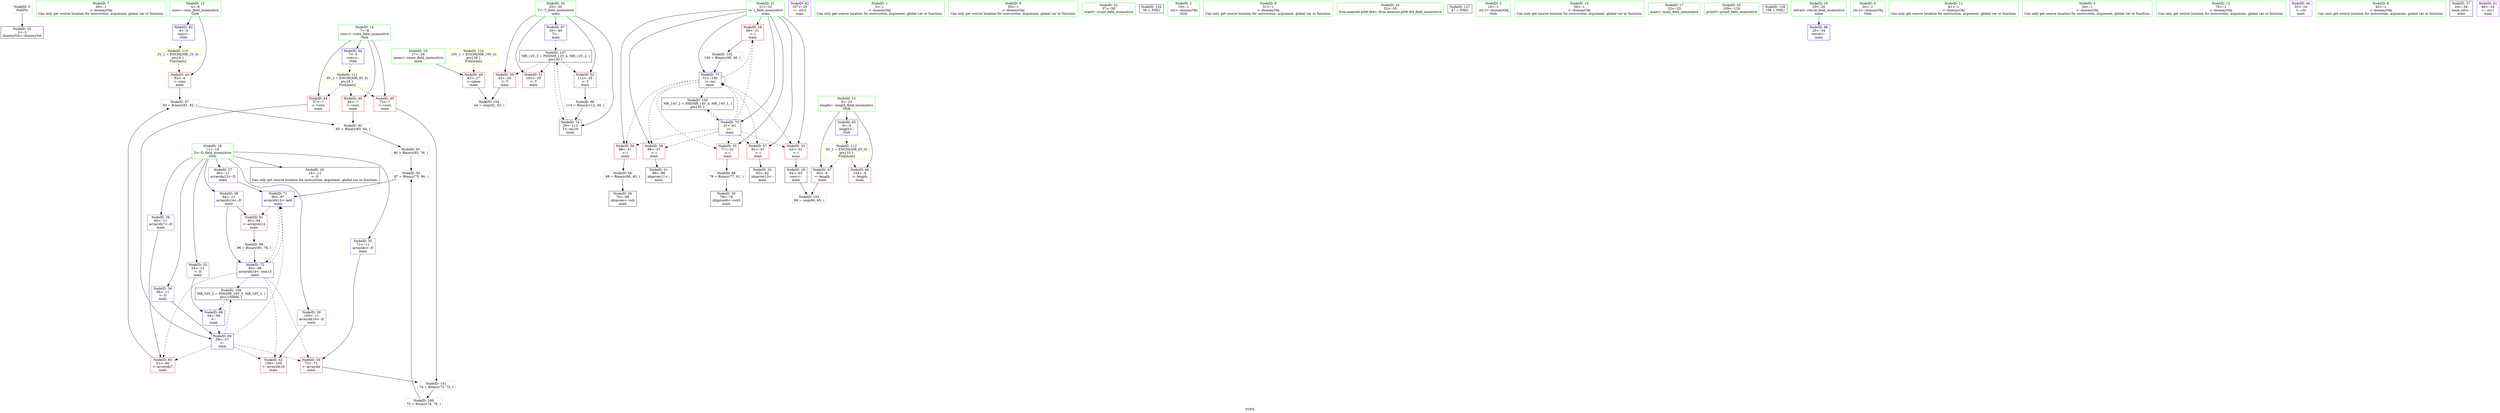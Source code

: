 digraph "SVFG" {
	label="SVFG";

	Node0x562dd4b9b270 [shape=record,color=grey,label="{NodeID: 0\nNullPtr}"];
	Node0x562dd4b9b270 -> Node0x562dd4bae1c0[style=solid];
	Node0x562dd4b9b420 [shape=record,color=green,label="{NodeID: 7\n49\<--1\n\<--dummyObj\nCan only get source location for instruction, argument, global var or function.}"];
	Node0x562dd4baf710 [shape=record,color=grey,label="{NodeID: 97\n83 = Binary(81, 82, )\n}"];
	Node0x562dd4baf710 -> Node0x562dd4bb2870[style=solid];
	Node0x562dd4bad780 [shape=record,color=green,label="{NodeID: 14\n7\<--8\nvows\<--vows_field_insensitive\nGlob }"];
	Node0x562dd4bad780 -> Node0x562dd4baf190[style=solid];
	Node0x562dd4bad780 -> Node0x562dd4baf260[style=solid];
	Node0x562dd4bad780 -> Node0x562dd4baf330[style=solid];
	Node0x562dd4bad780 -> Node0x562dd4bb1220[style=solid];
	Node0x562dd4bb4280 [shape=record,color=grey,label="{NodeID: 104\n44 = cmp(42, 43, )\n}"];
	Node0x562dd4baddf0 [shape=record,color=green,label="{NodeID: 21\n31\<--32\ni\<--i_field_insensitive\nmain\n}"];
	Node0x562dd4baddf0 -> Node0x562dd4bb0900[style=solid];
	Node0x562dd4baddf0 -> Node0x562dd4bb09d0[style=solid];
	Node0x562dd4baddf0 -> Node0x562dd4bb0aa0[style=solid];
	Node0x562dd4baddf0 -> Node0x562dd4bb0b70[style=solid];
	Node0x562dd4baddf0 -> Node0x562dd4bb0c40[style=solid];
	Node0x562dd4baddf0 -> Node0x562dd4bb0d10[style=solid];
	Node0x562dd4baddf0 -> Node0x562dd4bb1760[style=solid];
	Node0x562dd4baddf0 -> Node0x562dd4bb19d0[style=solid];
	Node0x562dd4bb9cb0 [shape=record,color=yellow,style=double,label="{NodeID: 111\n4V_1 = ENCHI(MR_4V_0)\npts\{8 \}\nFun[main]}"];
	Node0x562dd4bb9cb0 -> Node0x562dd4baf190[style=dashed];
	Node0x562dd4bb9cb0 -> Node0x562dd4baf260[style=dashed];
	Node0x562dd4bb9cb0 -> Node0x562dd4baf330[style=dashed];
	Node0x562dd4bae490 [shape=record,color=black,label="{NodeID: 28\n64\<--63\nconv\<--\nmain\n}"];
	Node0x562dd4bae490 -> Node0x562dd4bb4100[style=solid];
	Node0x562dd4baea40 [shape=record,color=purple,label="{NodeID: 35\n71\<--11\narrayidx\<--D\nmain\n}"];
	Node0x562dd4baea40 -> Node0x562dd4bb0de0[style=solid];
	Node0x562dd4baeff0 [shape=record,color=purple,label="{NodeID: 42\n107\<--20\n\<--.str.2\nmain\n}"];
	Node0x562dd4bb05c0 [shape=record,color=red,label="{NodeID: 49\n43\<--27\n\<--cases\nmain\n}"];
	Node0x562dd4bb05c0 -> Node0x562dd4bb4280[style=solid];
	Node0x562dd4bb0b70 [shape=record,color=red,label="{NodeID: 56\n88\<--31\n\<--i\nmain\n}"];
	Node0x562dd4bb0b70 -> Node0x562dd4bae700[style=solid];
	Node0x562dd4bb1120 [shape=record,color=blue,label="{NodeID: 63\n4\<--5\ncons\<--\nGlob }"];
	Node0x562dd4bb1120 -> Node0x562dd4bb9190[style=dashed];
	Node0x562dd4bb1760 [shape=record,color=blue,label="{NodeID: 70\n31\<--61\ni\<--\nmain\n}"];
	Node0x562dd4bb1760 -> Node0x562dd4bb0900[style=dashed];
	Node0x562dd4bb1760 -> Node0x562dd4bb09d0[style=dashed];
	Node0x562dd4bb1760 -> Node0x562dd4bb0aa0[style=dashed];
	Node0x562dd4bb1760 -> Node0x562dd4bb0b70[style=dashed];
	Node0x562dd4bb1760 -> Node0x562dd4bb0c40[style=dashed];
	Node0x562dd4bb1760 -> Node0x562dd4bb0d10[style=dashed];
	Node0x562dd4bb1760 -> Node0x562dd4bb19d0[style=dashed];
	Node0x562dd4bb1760 -> Node0x562dd4bb8790[style=dashed];
	Node0x562dd4b9a010 [shape=record,color=green,label="{NodeID: 1\n5\<--1\n\<--dummyObj\nCan only get source location for instruction, argument, global var or function.}"];
	Node0x562dd4b9b4b0 [shape=record,color=green,label="{NodeID: 8\n50\<--1\n\<--dummyObj\nCan only get source location for instruction, argument, global var or function.}"];
	Node0x562dd4baf890 [shape=record,color=grey,label="{NodeID: 98\n78 = Binary(77, 61, )\n}"];
	Node0x562dd4baf890 -> Node0x562dd4bae630[style=solid];
	Node0x562dd4bad880 [shape=record,color=green,label="{NodeID: 15\n9\<--10\nlength\<--length_field_insensitive\nGlob }"];
	Node0x562dd4bad880 -> Node0x562dd4baf400[style=solid];
	Node0x562dd4bad880 -> Node0x562dd4bb04f0[style=solid];
	Node0x562dd4bad880 -> Node0x562dd4bb1320[style=solid];
	Node0x562dd4badec0 [shape=record,color=green,label="{NodeID: 22\n37\<--38\nscanf\<--scanf_field_insensitive\n}"];
	Node0x562dd4bb9d90 [shape=record,color=yellow,style=double,label="{NodeID: 112\n6V_1 = ENCHI(MR_6V_0)\npts\{10 \}\nFun[main]}"];
	Node0x562dd4bb9d90 -> Node0x562dd4baf400[style=dashed];
	Node0x562dd4bb9d90 -> Node0x562dd4bb04f0[style=dashed];
	Node0x562dd4bae560 [shape=record,color=black,label="{NodeID: 29\n70\<--69\nidxprom\<--sub\nmain\n}"];
	Node0x562dd4baeb10 [shape=record,color=purple,label="{NodeID: 36\n80\<--11\narrayidx7\<--D\nmain\n}"];
	Node0x562dd4baeb10 -> Node0x562dd4bb0eb0[style=solid];
	Node0x562dd4a6cc00 [shape=record,color=black,label="{NodeID: 126\n36 = PHI()\n}"];
	Node0x562dd4baf0c0 [shape=record,color=red,label="{NodeID: 43\n82\<--4\n\<--cons\nmain\n}"];
	Node0x562dd4baf0c0 -> Node0x562dd4baf710[style=solid];
	Node0x562dd4bb0690 [shape=record,color=red,label="{NodeID: 50\n42\<--29\n\<--T\nmain\n}"];
	Node0x562dd4bb0690 -> Node0x562dd4bb4280[style=solid];
	Node0x562dd4bb0c40 [shape=record,color=red,label="{NodeID: 57\n92\<--31\n\<--i\nmain\n}"];
	Node0x562dd4bb0c40 -> Node0x562dd4bae7d0[style=solid];
	Node0x562dd4bb1220 [shape=record,color=blue,label="{NodeID: 64\n7\<--5\nvows\<--\nGlob }"];
	Node0x562dd4bb1220 -> Node0x562dd4bb9cb0[style=dashed];
	Node0x562dd4bb1830 [shape=record,color=blue,label="{NodeID: 71\n90\<--87\narrayidx12\<--add\nmain\n}"];
	Node0x562dd4bb1830 -> Node0x562dd4bb0f80[style=dashed];
	Node0x562dd4bb1830 -> Node0x562dd4bb1900[style=dashed];
	Node0x562dd4b9a4e0 [shape=record,color=green,label="{NodeID: 2\n16\<--1\n.str\<--dummyObj\nGlob }"];
	Node0x562dd4bb2870 [shape=record,color=grey,label="{NodeID: 92\n85 = Binary(83, 84, )\n}"];
	Node0x562dd4bb2870 -> Node0x562dd4bb29f0[style=solid];
	Node0x562dd4bacb40 [shape=record,color=green,label="{NodeID: 9\n51\<--1\n\<--dummyObj\nCan only get source location for instruction, argument, global var or function.}"];
	Node0x562dd4bafa10 [shape=record,color=grey,label="{NodeID: 99\n96 = Binary(95, 76, )\n}"];
	Node0x562dd4bafa10 -> Node0x562dd4bb1900[style=solid];
	Node0x562dd4bad980 [shape=record,color=green,label="{NodeID: 16\n11\<--15\nD\<--D_field_insensitive\nGlob }"];
	Node0x562dd4bad980 -> Node0x562dd4bae2c0[style=solid];
	Node0x562dd4bad980 -> Node0x562dd4bae8a0[style=solid];
	Node0x562dd4bad980 -> Node0x562dd4bae970[style=solid];
	Node0x562dd4bad980 -> Node0x562dd4baea40[style=solid];
	Node0x562dd4bad980 -> Node0x562dd4baeb10[style=solid];
	Node0x562dd4bad980 -> Node0x562dd4baebe0[style=solid];
	Node0x562dd4bad980 -> Node0x562dd4baecb0[style=solid];
	Node0x562dd4bad980 -> Node0x562dd4baed80[style=solid];
	Node0x562dd4badfc0 [shape=record,color=green,label="{NodeID: 23\n52\<--53\nllvm.memset.p0i8.i64\<--llvm.memset.p0i8.i64_field_insensitive\n}"];
	Node0x562dd4bae630 [shape=record,color=black,label="{NodeID: 30\n79\<--78\nidxprom6\<--sub5\nmain\n}"];
	Node0x562dd4baebe0 [shape=record,color=purple,label="{NodeID: 37\n90\<--11\narrayidx12\<--D\nmain\n}"];
	Node0x562dd4baebe0 -> Node0x562dd4bb1830[style=solid];
	Node0x562dd4bbf170 [shape=record,color=black,label="{NodeID: 127\n47 = PHI()\n}"];
	Node0x562dd4baf190 [shape=record,color=red,label="{NodeID: 44\n57\<--7\n\<--vows\nmain\n}"];
	Node0x562dd4baf190 -> Node0x562dd4bb1690[style=solid];
	Node0x562dd4bb0760 [shape=record,color=red,label="{NodeID: 51\n103\<--29\n\<--T\nmain\n}"];
	Node0x562dd4bb0d10 [shape=record,color=red,label="{NodeID: 58\n99\<--31\n\<--i\nmain\n}"];
	Node0x562dd4bb0d10 -> Node0x562dd4bb3f80[style=solid];
	Node0x562dd4bb1320 [shape=record,color=blue,label="{NodeID: 65\n9\<--5\nlength\<--\nGlob }"];
	Node0x562dd4bb1320 -> Node0x562dd4bb9d90[style=dashed];
	Node0x562dd4bb1900 [shape=record,color=blue,label="{NodeID: 72\n94\<--96\narrayidx14\<--rem15\nmain\n}"];
	Node0x562dd4bb1900 -> Node0x562dd4bb0de0[style=dashed];
	Node0x562dd4bb1900 -> Node0x562dd4bb0eb0[style=dashed];
	Node0x562dd4bb1900 -> Node0x562dd4bb1050[style=dashed];
	Node0x562dd4bb1900 -> Node0x562dd4bb1830[style=dashed];
	Node0x562dd4bb1900 -> Node0x562dd4bb8c90[style=dashed];
	Node0x562dd4bac800 [shape=record,color=green,label="{NodeID: 3\n18\<--1\n.str.1\<--dummyObj\nGlob }"];
	Node0x562dd4bb29f0 [shape=record,color=grey,label="{NodeID: 93\n86 = Binary(85, 76, )\n}"];
	Node0x562dd4bb29f0 -> Node0x562dd4bb2cf0[style=solid];
	Node0x562dd4bacc10 [shape=record,color=green,label="{NodeID: 10\n56\<--1\n\<--dummyObj\nCan only get source location for instruction, argument, global var or function.}"];
	Node0x562dd4bafb90 [shape=record,color=grey,label="{NodeID: 100\n75 = Binary(74, 76, )\n}"];
	Node0x562dd4bafb90 -> Node0x562dd4bb2cf0[style=solid];
	Node0x562dd4bada80 [shape=record,color=green,label="{NodeID: 17\n22\<--23\nmain\<--main_field_insensitive\n}"];
	Node0x562dd4bb8290 [shape=record,color=black,label="{NodeID: 107\nMR_12V_3 = PHI(MR_12V_4, MR_12V_2, )\npts\{30 \}\n}"];
	Node0x562dd4bb8290 -> Node0x562dd4bb0690[style=dashed];
	Node0x562dd4bb8290 -> Node0x562dd4bb0760[style=dashed];
	Node0x562dd4bb8290 -> Node0x562dd4bb0830[style=dashed];
	Node0x562dd4bb8290 -> Node0x562dd4bb1aa0[style=dashed];
	Node0x562dd4bae0c0 [shape=record,color=green,label="{NodeID: 24\n109\<--110\nprintf\<--printf_field_insensitive\n}"];
	Node0x562dd4bb9f50 [shape=record,color=yellow,style=double,label="{NodeID: 114\n10V_1 = ENCHI(MR_10V_0)\npts\{28 \}\nFun[main]}"];
	Node0x562dd4bb9f50 -> Node0x562dd4bb05c0[style=dashed];
	Node0x562dd4bae700 [shape=record,color=black,label="{NodeID: 31\n89\<--88\nidxprom11\<--\nmain\n}"];
	Node0x562dd4baecb0 [shape=record,color=purple,label="{NodeID: 38\n94\<--11\narrayidx14\<--D\nmain\n}"];
	Node0x562dd4baecb0 -> Node0x562dd4bb0f80[style=solid];
	Node0x562dd4baecb0 -> Node0x562dd4bb1900[style=solid];
	Node0x562dd4bbf270 [shape=record,color=black,label="{NodeID: 128\n108 = PHI()\n}"];
	Node0x562dd4baf260 [shape=record,color=red,label="{NodeID: 45\n73\<--7\n\<--vows\nmain\n}"];
	Node0x562dd4baf260 -> Node0x562dd4bb3e00[style=solid];
	Node0x562dd4bb0830 [shape=record,color=red,label="{NodeID: 52\n112\<--29\n\<--T\nmain\n}"];
	Node0x562dd4bb0830 -> Node0x562dd4baf590[style=solid];
	Node0x562dd4bb0de0 [shape=record,color=red,label="{NodeID: 59\n72\<--71\n\<--arrayidx\nmain\n}"];
	Node0x562dd4bb0de0 -> Node0x562dd4bb3e00[style=solid];
	Node0x562dd4bb1420 [shape=record,color=blue,label="{NodeID: 66\n25\<--34\nretval\<--\nmain\n}"];
	Node0x562dd4bb19d0 [shape=record,color=blue,label="{NodeID: 73\n31\<--100\ni\<--inc\nmain\n}"];
	Node0x562dd4bb19d0 -> Node0x562dd4bb0900[style=dashed];
	Node0x562dd4bb19d0 -> Node0x562dd4bb09d0[style=dashed];
	Node0x562dd4bb19d0 -> Node0x562dd4bb0aa0[style=dashed];
	Node0x562dd4bb19d0 -> Node0x562dd4bb0b70[style=dashed];
	Node0x562dd4bb19d0 -> Node0x562dd4bb0c40[style=dashed];
	Node0x562dd4bb19d0 -> Node0x562dd4bb0d10[style=dashed];
	Node0x562dd4bb19d0 -> Node0x562dd4bb19d0[style=dashed];
	Node0x562dd4bb19d0 -> Node0x562dd4bb8790[style=dashed];
	Node0x562dd4bac890 [shape=record,color=green,label="{NodeID: 4\n20\<--1\n.str.2\<--dummyObj\nGlob }"];
	Node0x562dd4bb2b70 [shape=record,color=grey,label="{NodeID: 94\n69 = Binary(68, 40, )\n}"];
	Node0x562dd4bb2b70 -> Node0x562dd4bae560[style=solid];
	Node0x562dd4bad530 [shape=record,color=green,label="{NodeID: 11\n61\<--1\n\<--dummyObj\nCan only get source location for instruction, argument, global var or function.}"];
	Node0x562dd4bb3e00 [shape=record,color=grey,label="{NodeID: 101\n74 = Binary(72, 73, )\n}"];
	Node0x562dd4bb3e00 -> Node0x562dd4bafb90[style=solid];
	Node0x562dd4badb80 [shape=record,color=green,label="{NodeID: 18\n25\<--26\nretval\<--retval_field_insensitive\nmain\n}"];
	Node0x562dd4badb80 -> Node0x562dd4bb1420[style=solid];
	Node0x562dd4bb8790 [shape=record,color=black,label="{NodeID: 108\nMR_14V_2 = PHI(MR_14V_4, MR_14V_1, )\npts\{32 \}\n}"];
	Node0x562dd4bb8790 -> Node0x562dd4bb1760[style=dashed];
	Node0x562dd4bae1c0 [shape=record,color=black,label="{NodeID: 25\n2\<--3\ndummyVal\<--dummyVal\n}"];
	Node0x562dd4bae7d0 [shape=record,color=black,label="{NodeID: 32\n93\<--92\nidxprom13\<--\nmain\n}"];
	Node0x562dd4baed80 [shape=record,color=purple,label="{NodeID: 39\n105\<--11\narrayidx16\<--D\nmain\n}"];
	Node0x562dd4baed80 -> Node0x562dd4bb1050[style=solid];
	Node0x562dd4baf330 [shape=record,color=red,label="{NodeID: 46\n84\<--7\n\<--vows\nmain\n}"];
	Node0x562dd4baf330 -> Node0x562dd4bb2870[style=solid];
	Node0x562dd4bb0900 [shape=record,color=red,label="{NodeID: 53\n63\<--31\n\<--i\nmain\n}"];
	Node0x562dd4bb0900 -> Node0x562dd4bae490[style=solid];
	Node0x562dd4bb0eb0 [shape=record,color=red,label="{NodeID: 60\n81\<--80\n\<--arrayidx7\nmain\n}"];
	Node0x562dd4bb0eb0 -> Node0x562dd4baf710[style=solid];
	Node0x562dd4bb14f0 [shape=record,color=blue,label="{NodeID: 67\n29\<--40\nT\<--\nmain\n}"];
	Node0x562dd4bb14f0 -> Node0x562dd4bb8290[style=dashed];
	Node0x562dd4bb1aa0 [shape=record,color=blue,label="{NodeID: 74\n29\<--113\nT\<--inc19\nmain\n}"];
	Node0x562dd4bb1aa0 -> Node0x562dd4bb8290[style=dashed];
	Node0x562dd4b9b300 [shape=record,color=green,label="{NodeID: 5\n34\<--1\n\<--dummyObj\nCan only get source location for instruction, argument, global var or function.}"];
	Node0x562dd4bb2cf0 [shape=record,color=grey,label="{NodeID: 95\n87 = Binary(75, 86, )\n}"];
	Node0x562dd4bb2cf0 -> Node0x562dd4bb1830[style=solid];
	Node0x562dd4bad5c0 [shape=record,color=green,label="{NodeID: 12\n76\<--1\n\<--dummyObj\nCan only get source location for instruction, argument, global var or function.}"];
	Node0x562dd4bb3f80 [shape=record,color=grey,label="{NodeID: 102\n100 = Binary(99, 40, )\n}"];
	Node0x562dd4bb3f80 -> Node0x562dd4bb19d0[style=solid];
	Node0x562dd4badc50 [shape=record,color=green,label="{NodeID: 19\n27\<--28\ncases\<--cases_field_insensitive\nmain\n}"];
	Node0x562dd4badc50 -> Node0x562dd4bb05c0[style=solid];
	Node0x562dd4bb8c90 [shape=record,color=black,label="{NodeID: 109\nMR_16V_2 = PHI(MR_16V_5, MR_16V_1, )\npts\{150000 \}\n}"];
	Node0x562dd4bb8c90 -> Node0x562dd4bb15c0[style=dashed];
	Node0x562dd4bae2c0 [shape=record,color=black,label="{NodeID: 26\n14\<--11\n\<--D\nCan only get source location for instruction, argument, global var or function.}"];
	Node0x562dd4bae8a0 [shape=record,color=purple,label="{NodeID: 33\n54\<--11\n\<--D\nmain\n}"];
	Node0x562dd4bae8a0 -> Node0x562dd4bb15c0[style=solid];
	Node0x562dd4baee50 [shape=record,color=purple,label="{NodeID: 40\n35\<--16\n\<--.str\nmain\n}"];
	Node0x562dd4baf400 [shape=record,color=red,label="{NodeID: 47\n65\<--9\n\<--length\nmain\n}"];
	Node0x562dd4baf400 -> Node0x562dd4bb4100[style=solid];
	Node0x562dd4bb09d0 [shape=record,color=red,label="{NodeID: 54\n68\<--31\n\<--i\nmain\n}"];
	Node0x562dd4bb09d0 -> Node0x562dd4bb2b70[style=solid];
	Node0x562dd4bb0f80 [shape=record,color=red,label="{NodeID: 61\n95\<--94\n\<--arrayidx14\nmain\n}"];
	Node0x562dd4bb0f80 -> Node0x562dd4bafa10[style=solid];
	Node0x562dd4bb15c0 [shape=record,color=blue,label="{NodeID: 68\n54\<--56\n\<--\nmain\n}"];
	Node0x562dd4bb15c0 -> Node0x562dd4bb1690[style=dashed];
	Node0x562dd4b9b390 [shape=record,color=green,label="{NodeID: 6\n40\<--1\n\<--dummyObj\nCan only get source location for instruction, argument, global var or function.}"];
	Node0x562dd4baf590 [shape=record,color=grey,label="{NodeID: 96\n113 = Binary(112, 40, )\n}"];
	Node0x562dd4baf590 -> Node0x562dd4bb1aa0[style=solid];
	Node0x562dd4bad680 [shape=record,color=green,label="{NodeID: 13\n4\<--6\ncons\<--cons_field_insensitive\nGlob }"];
	Node0x562dd4bad680 -> Node0x562dd4baf0c0[style=solid];
	Node0x562dd4bad680 -> Node0x562dd4bb1120[style=solid];
	Node0x562dd4bb4100 [shape=record,color=grey,label="{NodeID: 103\n66 = cmp(64, 65, )\n}"];
	Node0x562dd4badd20 [shape=record,color=green,label="{NodeID: 20\n29\<--30\nT\<--T_field_insensitive\nmain\n}"];
	Node0x562dd4badd20 -> Node0x562dd4bb0690[style=solid];
	Node0x562dd4badd20 -> Node0x562dd4bb0760[style=solid];
	Node0x562dd4badd20 -> Node0x562dd4bb0830[style=solid];
	Node0x562dd4badd20 -> Node0x562dd4bb14f0[style=solid];
	Node0x562dd4badd20 -> Node0x562dd4bb1aa0[style=solid];
	Node0x562dd4bb9190 [shape=record,color=yellow,style=double,label="{NodeID: 110\n2V_1 = ENCHI(MR_2V_0)\npts\{6 \}\nFun[main]}"];
	Node0x562dd4bb9190 -> Node0x562dd4baf0c0[style=dashed];
	Node0x562dd4bae3c0 [shape=record,color=black,label="{NodeID: 27\n24\<--34\nmain_ret\<--\nmain\n}"];
	Node0x562dd4bae970 [shape=record,color=purple,label="{NodeID: 34\n58\<--11\n\<--D\nmain\n}"];
	Node0x562dd4bae970 -> Node0x562dd4bb1690[style=solid];
	Node0x562dd4baef20 [shape=record,color=purple,label="{NodeID: 41\n46\<--18\n\<--.str.1\nmain\n}"];
	Node0x562dd4bb04f0 [shape=record,color=red,label="{NodeID: 48\n104\<--9\n\<--length\nmain\n}"];
	Node0x562dd4bb0aa0 [shape=record,color=red,label="{NodeID: 55\n77\<--31\n\<--i\nmain\n}"];
	Node0x562dd4bb0aa0 -> Node0x562dd4baf890[style=solid];
	Node0x562dd4bb1050 [shape=record,color=red,label="{NodeID: 62\n106\<--105\n\<--arrayidx16\nmain\n}"];
	Node0x562dd4bb1690 [shape=record,color=blue,label="{NodeID: 69\n58\<--57\n\<--\nmain\n}"];
	Node0x562dd4bb1690 -> Node0x562dd4bb0de0[style=dashed];
	Node0x562dd4bb1690 -> Node0x562dd4bb0eb0[style=dashed];
	Node0x562dd4bb1690 -> Node0x562dd4bb1050[style=dashed];
	Node0x562dd4bb1690 -> Node0x562dd4bb1830[style=dashed];
	Node0x562dd4bb1690 -> Node0x562dd4bb8c90[style=dashed];
}
